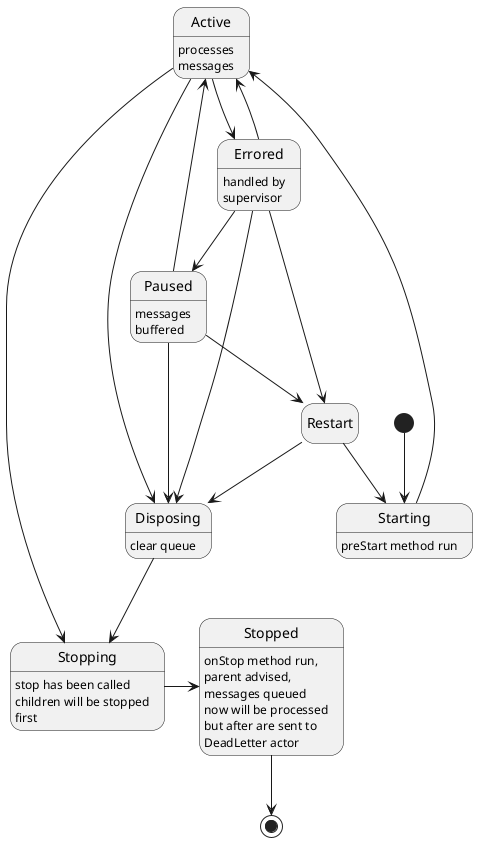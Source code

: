 @startuml
hide empty description
[*] --> Starting 
Starting --> Active
Active --> Stopping
Stopping -> Stopped
Active --> Disposing
Disposing --> Stopping
Paused --> Restart
Paused --> Active
Restart --> Starting
Paused --> Disposing
Stopped --> [*]
Active --> Errored
Errored --> Active
Errored --> Disposing
Errored --> Restart
Errored --> Paused
Restart --> Disposing

Active: processes\nmessages
Stopping: stop has been called\nchildren will be stopped\nfirst
Stopped: onStop method run,\nparent advised,\nmessages queued\nnow will be processed\nbut after are sent to\nDeadLetter actor
Paused: messages\nbuffered
Errored: handled by\nsupervisor
Starting: preStart method run
Disposing: clear queue

@enduml